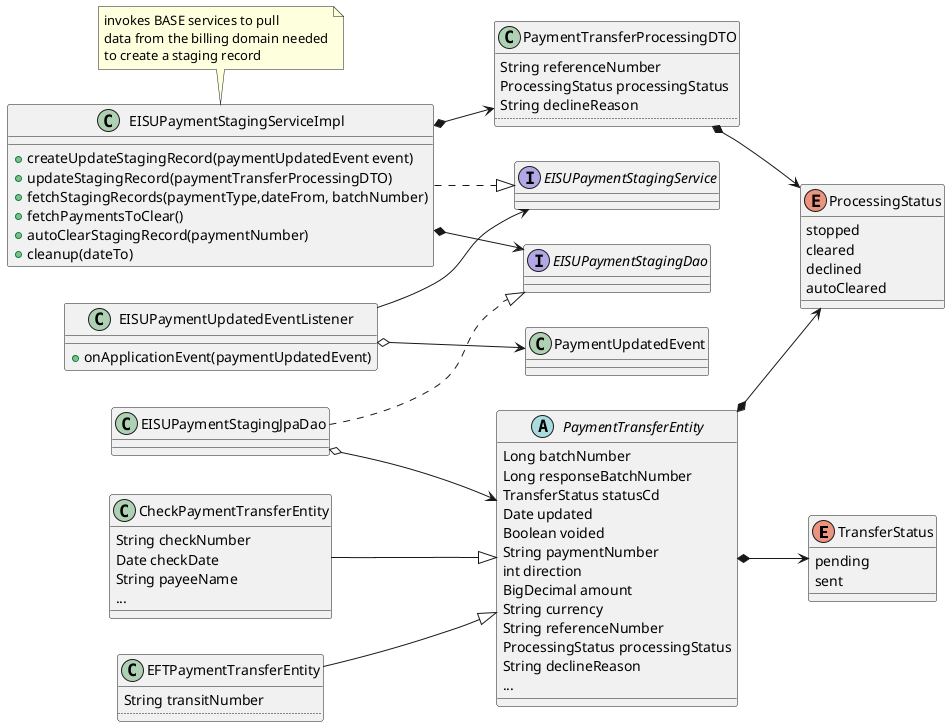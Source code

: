@startuml
allowmixing

left to right direction



skinparam package {
  BackgroundColor<<LIB>> olive
  BorderColor<<LIB>> olive
}

skinparam artifact {
  BackgroundColor yellow
  BorderColor brown
}

enum TransferStatus {
pending
sent
}


class PaymentUpdatedEvent



enum ProcessingStatus {
stopped
cleared
declined
autoCleared
}


abstract class PaymentTransferEntity {
Long batchNumber
Long responseBatchNumber
TransferStatus statusCd
Date updated
Boolean voided
String paymentNumber
int direction
BigDecimal amount
String currency
String referenceNumber
ProcessingStatus processingStatus
String declineReason
...
}

class CheckPaymentTransferEntity {
String checkNumber
Date checkDate
String payeeName
...
}


class EFTPaymentTransferEntity {
String transitNumber
....
}

CheckPaymentTransferEntity --|> PaymentTransferEntity
EFTPaymentTransferEntity --|> PaymentTransferEntity

class EISUPaymentUpdatedEventListener {
+onApplicationEvent(paymentUpdatedEvent)
}

EISUPaymentUpdatedEventListener o--> PaymentUpdatedEvent

interface EISUPaymentStagingService
class EISUPaymentStagingServiceImpl{
+createUpdateStagingRecord(paymentUpdatedEvent event)
+updateStagingRecord(paymentTransferProcessingDTO)
+fetchStagingRecords(paymentType,dateFrom, batchNumber)
+fetchPaymentsToClear()
+autoClearStagingRecord(paymentNumber)
+cleanup(dateTo)
}

note as PRA
 invokes BASE services to pull
 data from the billing domain needed
 to create a staging record
end note

PRA . EISUPaymentStagingServiceImpl

class PaymentTransferProcessingDTO {
String referenceNumber
ProcessingStatus processingStatus
String declineReason
....
}

PaymentTransferEntity *--> TransferStatus
PaymentTransferEntity *--> ProcessingStatus
PaymentTransferProcessingDTO *--> ProcessingStatus

EISUPaymentStagingServiceImpl *--> PaymentTransferProcessingDTO
EISUPaymentStagingJpaDao o--> PaymentTransferEntity

EISUPaymentStagingServiceImpl ..|> EISUPaymentStagingService
EISUPaymentUpdatedEventListener --> EISUPaymentStagingService

interface EISUPaymentStagingDao
class EISUPaymentStagingJpaDao
EISUPaymentStagingJpaDao ..|> EISUPaymentStagingDao
EISUPaymentStagingServiceImpl *--> EISUPaymentStagingDao
@enduml